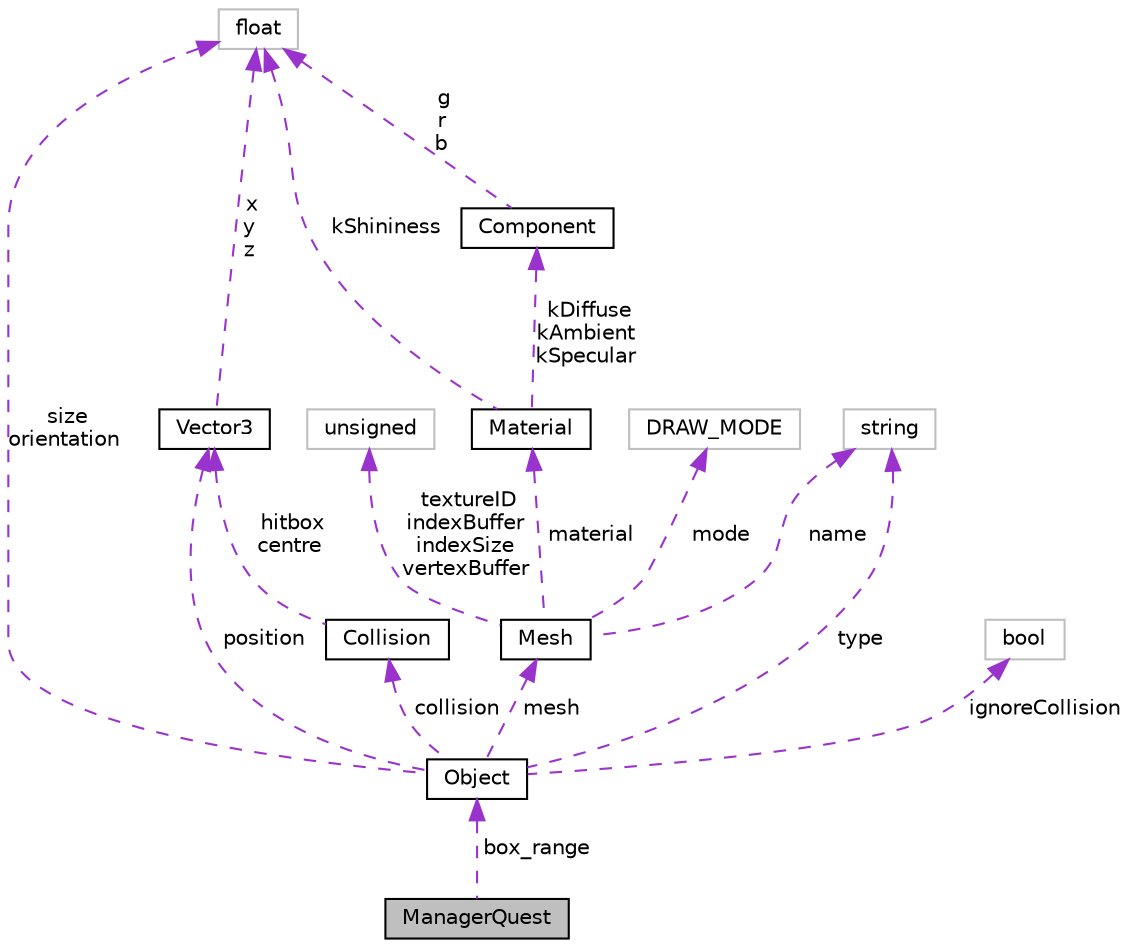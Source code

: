 digraph "ManagerQuest"
{
  bgcolor="transparent";
  edge [fontname="Helvetica",fontsize="10",labelfontname="Helvetica",labelfontsize="10"];
  node [fontname="Helvetica",fontsize="10",shape=record];
  Node1 [label="ManagerQuest",height=0.2,width=0.4,color="black", fillcolor="grey75", style="filled", fontcolor="black"];
  Node2 -> Node1 [dir="back",color="darkorchid3",fontsize="10",style="dashed",label=" box_range" ,fontname="Helvetica"];
  Node2 [label="Object",height=0.2,width=0.4,color="black",URL="$classObject.html",tooltip="This is the object class that takes in a lot of member variables depending on what is needed like if ..."];
  Node3 -> Node2 [dir="back",color="darkorchid3",fontsize="10",style="dashed",label=" collision" ,fontname="Helvetica"];
  Node3 [label="Collision",height=0.2,width=0.4,color="black",URL="$structCollision.html",tooltip="This is a struct that has the positions of the hitBox size and its centre. "];
  Node4 -> Node3 [dir="back",color="darkorchid3",fontsize="10",style="dashed",label=" hitbox\ncentre" ,fontname="Helvetica"];
  Node4 [label="Vector3",height=0.2,width=0.4,color="black",URL="$structVector3.html",tooltip="Defines a 3D vector and its methods. "];
  Node5 -> Node4 [dir="back",color="darkorchid3",fontsize="10",style="dashed",label=" x\ny\nz" ,fontname="Helvetica"];
  Node5 [label="float",height=0.2,width=0.4,color="grey75"];
  Node5 -> Node2 [dir="back",color="darkorchid3",fontsize="10",style="dashed",label=" size\norientation" ,fontname="Helvetica"];
  Node4 -> Node2 [dir="back",color="darkorchid3",fontsize="10",style="dashed",label=" position" ,fontname="Helvetica"];
  Node6 -> Node2 [dir="back",color="darkorchid3",fontsize="10",style="dashed",label=" ignoreCollision" ,fontname="Helvetica"];
  Node6 [label="bool",height=0.2,width=0.4,color="grey75"];
  Node7 -> Node2 [dir="back",color="darkorchid3",fontsize="10",style="dashed",label=" type" ,fontname="Helvetica"];
  Node7 [label="string",height=0.2,width=0.4,color="grey75"];
  Node8 -> Node2 [dir="back",color="darkorchid3",fontsize="10",style="dashed",label=" mesh" ,fontname="Helvetica"];
  Node8 [label="Mesh",height=0.2,width=0.4,color="black",URL="$classMesh.html",tooltip="To store VBO (vertex & color buffer) and IBO (index buffer) "];
  Node9 -> Node8 [dir="back",color="darkorchid3",fontsize="10",style="dashed",label=" material" ,fontname="Helvetica"];
  Node9 [label="Material",height=0.2,width=0.4,color="black",URL="$structMaterial.html"];
  Node5 -> Node9 [dir="back",color="darkorchid3",fontsize="10",style="dashed",label=" kShininess" ,fontname="Helvetica"];
  Node10 -> Node9 [dir="back",color="darkorchid3",fontsize="10",style="dashed",label=" kDiffuse\nkAmbient\nkSpecular" ,fontname="Helvetica"];
  Node10 [label="Component",height=0.2,width=0.4,color="black",URL="$structComponent.html"];
  Node5 -> Node10 [dir="back",color="darkorchid3",fontsize="10",style="dashed",label=" g\nr\nb" ,fontname="Helvetica"];
  Node11 -> Node8 [dir="back",color="darkorchid3",fontsize="10",style="dashed",label=" mode" ,fontname="Helvetica"];
  Node11 [label="DRAW_MODE",height=0.2,width=0.4,color="grey75"];
  Node7 -> Node8 [dir="back",color="darkorchid3",fontsize="10",style="dashed",label=" name" ,fontname="Helvetica"];
  Node12 -> Node8 [dir="back",color="darkorchid3",fontsize="10",style="dashed",label=" textureID\nindexBuffer\nindexSize\nvertexBuffer" ,fontname="Helvetica"];
  Node12 [label="unsigned",height=0.2,width=0.4,color="grey75"];
}
